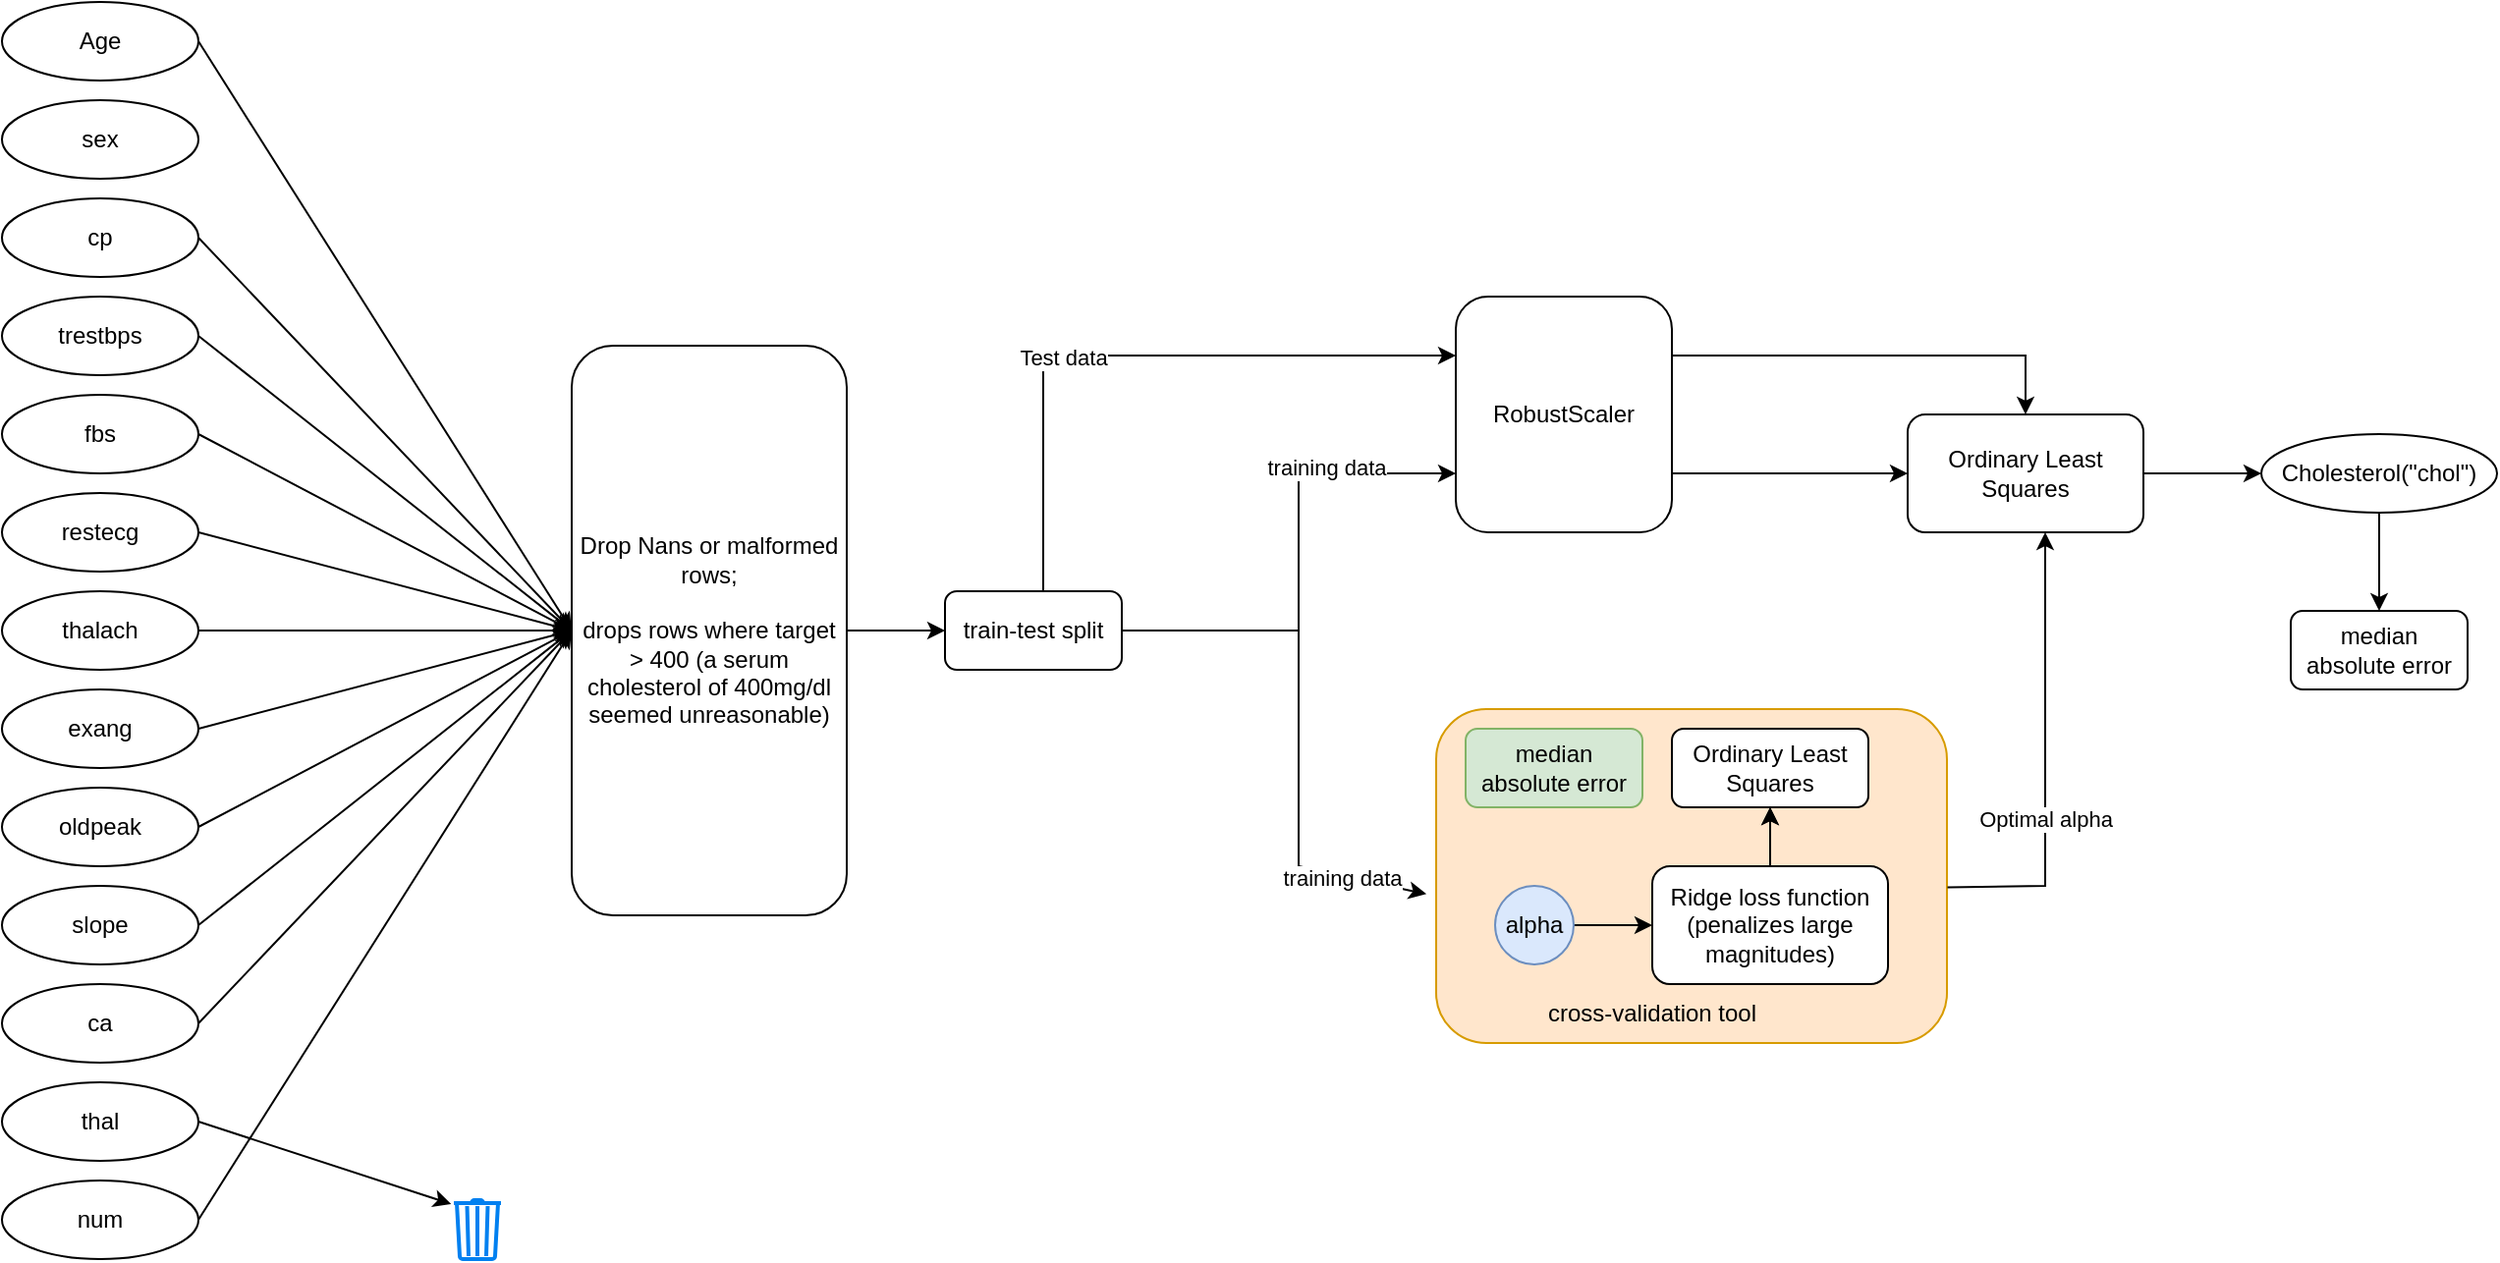 <mxfile version="21.7.5" type="github">
  <diagram name="Page-1" id="ad60aNhUzU28Lh_kHzEz">
    <mxGraphModel dx="1588" dy="864" grid="1" gridSize="10" guides="1" tooltips="1" connect="1" arrows="1" fold="1" page="1" pageScale="1" pageWidth="850" pageHeight="1100" math="0" shadow="0">
      <root>
        <mxCell id="0" />
        <mxCell id="1" parent="0" />
        <mxCell id="nITirE5ctKMhn2N52Sr5-65" value="" style="rounded=1;whiteSpace=wrap;html=1;fillColor=#ffe6cc;strokeColor=#d79b00;" vertex="1" parent="1">
          <mxGeometry x="750" y="410" width="260" height="170" as="geometry" />
        </mxCell>
        <mxCell id="nITirE5ctKMhn2N52Sr5-1" value="Age" style="ellipse;whiteSpace=wrap;html=1;" vertex="1" parent="1">
          <mxGeometry x="20" y="50" width="100" height="40" as="geometry" />
        </mxCell>
        <mxCell id="nITirE5ctKMhn2N52Sr5-4" value="sex" style="ellipse;whiteSpace=wrap;html=1;" vertex="1" parent="1">
          <mxGeometry x="20" y="100" width="100" height="40" as="geometry" />
        </mxCell>
        <mxCell id="nITirE5ctKMhn2N52Sr5-5" value="cp" style="ellipse;whiteSpace=wrap;html=1;" vertex="1" parent="1">
          <mxGeometry x="20" y="150" width="100" height="40" as="geometry" />
        </mxCell>
        <mxCell id="nITirE5ctKMhn2N52Sr5-6" value="trestbps" style="ellipse;whiteSpace=wrap;html=1;" vertex="1" parent="1">
          <mxGeometry x="20" y="200" width="100" height="40" as="geometry" />
        </mxCell>
        <mxCell id="nITirE5ctKMhn2N52Sr5-7" value="fbs" style="ellipse;whiteSpace=wrap;html=1;" vertex="1" parent="1">
          <mxGeometry x="20" y="250" width="100" height="40" as="geometry" />
        </mxCell>
        <mxCell id="nITirE5ctKMhn2N52Sr5-8" value="restecg" style="ellipse;whiteSpace=wrap;html=1;" vertex="1" parent="1">
          <mxGeometry x="20" y="300" width="100" height="40" as="geometry" />
        </mxCell>
        <mxCell id="nITirE5ctKMhn2N52Sr5-9" value="thalach" style="ellipse;whiteSpace=wrap;html=1;" vertex="1" parent="1">
          <mxGeometry x="20" y="350" width="100" height="40" as="geometry" />
        </mxCell>
        <mxCell id="nITirE5ctKMhn2N52Sr5-10" value="exang" style="ellipse;whiteSpace=wrap;html=1;" vertex="1" parent="1">
          <mxGeometry x="20" y="400" width="100" height="40" as="geometry" />
        </mxCell>
        <mxCell id="nITirE5ctKMhn2N52Sr5-11" value="oldpeak" style="ellipse;whiteSpace=wrap;html=1;" vertex="1" parent="1">
          <mxGeometry x="20" y="450" width="100" height="40" as="geometry" />
        </mxCell>
        <mxCell id="nITirE5ctKMhn2N52Sr5-12" value="slope" style="ellipse;whiteSpace=wrap;html=1;" vertex="1" parent="1">
          <mxGeometry x="20" y="500" width="100" height="40" as="geometry" />
        </mxCell>
        <mxCell id="nITirE5ctKMhn2N52Sr5-13" value="ca" style="ellipse;whiteSpace=wrap;html=1;" vertex="1" parent="1">
          <mxGeometry x="20" y="550" width="100" height="40" as="geometry" />
        </mxCell>
        <mxCell id="nITirE5ctKMhn2N52Sr5-14" value="thal" style="ellipse;whiteSpace=wrap;html=1;" vertex="1" parent="1">
          <mxGeometry x="20" y="600" width="100" height="40" as="geometry" />
        </mxCell>
        <mxCell id="nITirE5ctKMhn2N52Sr5-15" value="num" style="ellipse;whiteSpace=wrap;html=1;" vertex="1" parent="1">
          <mxGeometry x="20" y="650" width="100" height="40" as="geometry" />
        </mxCell>
        <mxCell id="nITirE5ctKMhn2N52Sr5-16" value="" style="html=1;verticalLabelPosition=bottom;align=center;labelBackgroundColor=#ffffff;verticalAlign=top;strokeWidth=2;strokeColor=#0080F0;shadow=0;dashed=0;shape=mxgraph.ios7.icons.trashcan;" vertex="1" parent="1">
          <mxGeometry x="250" y="660" width="24" height="30" as="geometry" />
        </mxCell>
        <mxCell id="nITirE5ctKMhn2N52Sr5-18" value="" style="endArrow=classic;html=1;rounded=0;entryX=-0.056;entryY=0.067;entryDx=0;entryDy=0;entryPerimeter=0;" edge="1" parent="1" target="nITirE5ctKMhn2N52Sr5-16">
          <mxGeometry width="50" height="50" relative="1" as="geometry">
            <mxPoint x="120" y="620" as="sourcePoint" />
            <mxPoint x="170" y="570" as="targetPoint" />
          </mxGeometry>
        </mxCell>
        <mxCell id="nITirE5ctKMhn2N52Sr5-20" value="Drop Nans or malformed rows;&lt;br&gt;&lt;br&gt;drops rows where target &amp;gt; 400 (a serum cholesterol of 400mg/dl seemed unreasonable)" style="rounded=1;whiteSpace=wrap;html=1;" vertex="1" parent="1">
          <mxGeometry x="310" y="225" width="140" height="290" as="geometry" />
        </mxCell>
        <mxCell id="nITirE5ctKMhn2N52Sr5-21" value="" style="endArrow=classic;html=1;rounded=0;entryX=0;entryY=0.5;entryDx=0;entryDy=0;" edge="1" parent="1" target="nITirE5ctKMhn2N52Sr5-20">
          <mxGeometry width="50" height="50" relative="1" as="geometry">
            <mxPoint x="120" y="70" as="sourcePoint" />
            <mxPoint x="170" y="20" as="targetPoint" />
          </mxGeometry>
        </mxCell>
        <mxCell id="nITirE5ctKMhn2N52Sr5-22" value="" style="endArrow=classic;html=1;rounded=0;entryX=0;entryY=0.5;entryDx=0;entryDy=0;" edge="1" parent="1" target="nITirE5ctKMhn2N52Sr5-20">
          <mxGeometry width="50" height="50" relative="1" as="geometry">
            <mxPoint x="120" y="170" as="sourcePoint" />
            <mxPoint x="170" y="120" as="targetPoint" />
          </mxGeometry>
        </mxCell>
        <mxCell id="nITirE5ctKMhn2N52Sr5-23" value="" style="endArrow=classic;html=1;rounded=0;entryX=0;entryY=0.5;entryDx=0;entryDy=0;" edge="1" parent="1" target="nITirE5ctKMhn2N52Sr5-20">
          <mxGeometry width="50" height="50" relative="1" as="geometry">
            <mxPoint x="120" y="270" as="sourcePoint" />
            <mxPoint x="170" y="220" as="targetPoint" />
          </mxGeometry>
        </mxCell>
        <mxCell id="nITirE5ctKMhn2N52Sr5-24" value="" style="endArrow=classic;html=1;rounded=0;entryX=0;entryY=0.5;entryDx=0;entryDy=0;" edge="1" parent="1" target="nITirE5ctKMhn2N52Sr5-20">
          <mxGeometry width="50" height="50" relative="1" as="geometry">
            <mxPoint x="120" y="220" as="sourcePoint" />
            <mxPoint x="170" y="170" as="targetPoint" />
          </mxGeometry>
        </mxCell>
        <mxCell id="nITirE5ctKMhn2N52Sr5-25" value="" style="endArrow=classic;html=1;rounded=0;entryX=0;entryY=0.5;entryDx=0;entryDy=0;" edge="1" parent="1" target="nITirE5ctKMhn2N52Sr5-20">
          <mxGeometry width="50" height="50" relative="1" as="geometry">
            <mxPoint x="120" y="320" as="sourcePoint" />
            <mxPoint x="170" y="270" as="targetPoint" />
          </mxGeometry>
        </mxCell>
        <mxCell id="nITirE5ctKMhn2N52Sr5-26" value="" style="endArrow=classic;html=1;rounded=0;entryX=0;entryY=0.5;entryDx=0;entryDy=0;" edge="1" parent="1" target="nITirE5ctKMhn2N52Sr5-20">
          <mxGeometry width="50" height="50" relative="1" as="geometry">
            <mxPoint x="120" y="370" as="sourcePoint" />
            <mxPoint x="170" y="320" as="targetPoint" />
          </mxGeometry>
        </mxCell>
        <mxCell id="nITirE5ctKMhn2N52Sr5-27" value="" style="endArrow=classic;html=1;rounded=0;entryX=0;entryY=0.5;entryDx=0;entryDy=0;" edge="1" parent="1" target="nITirE5ctKMhn2N52Sr5-20">
          <mxGeometry width="50" height="50" relative="1" as="geometry">
            <mxPoint x="120" y="420" as="sourcePoint" />
            <mxPoint x="170" y="370" as="targetPoint" />
          </mxGeometry>
        </mxCell>
        <mxCell id="nITirE5ctKMhn2N52Sr5-28" value="" style="endArrow=classic;html=1;rounded=0;entryX=0;entryY=0.5;entryDx=0;entryDy=0;" edge="1" parent="1" target="nITirE5ctKMhn2N52Sr5-20">
          <mxGeometry width="50" height="50" relative="1" as="geometry">
            <mxPoint x="120" y="470" as="sourcePoint" />
            <mxPoint x="170" y="420" as="targetPoint" />
          </mxGeometry>
        </mxCell>
        <mxCell id="nITirE5ctKMhn2N52Sr5-29" value="" style="endArrow=classic;html=1;rounded=0;entryX=0;entryY=0.5;entryDx=0;entryDy=0;" edge="1" parent="1" target="nITirE5ctKMhn2N52Sr5-20">
          <mxGeometry width="50" height="50" relative="1" as="geometry">
            <mxPoint x="120" y="520" as="sourcePoint" />
            <mxPoint x="170" y="470" as="targetPoint" />
          </mxGeometry>
        </mxCell>
        <mxCell id="nITirE5ctKMhn2N52Sr5-30" value="" style="endArrow=classic;html=1;rounded=0;entryX=0;entryY=0.5;entryDx=0;entryDy=0;" edge="1" parent="1" target="nITirE5ctKMhn2N52Sr5-20">
          <mxGeometry width="50" height="50" relative="1" as="geometry">
            <mxPoint x="120" y="570" as="sourcePoint" />
            <mxPoint x="170" y="520" as="targetPoint" />
          </mxGeometry>
        </mxCell>
        <mxCell id="nITirE5ctKMhn2N52Sr5-31" value="" style="endArrow=classic;html=1;rounded=0;entryX=0;entryY=0.5;entryDx=0;entryDy=0;" edge="1" parent="1" target="nITirE5ctKMhn2N52Sr5-20">
          <mxGeometry width="50" height="50" relative="1" as="geometry">
            <mxPoint x="120" y="670" as="sourcePoint" />
            <mxPoint x="170" y="620" as="targetPoint" />
          </mxGeometry>
        </mxCell>
        <mxCell id="nITirE5ctKMhn2N52Sr5-50" value="train-test split" style="rounded=1;whiteSpace=wrap;html=1;" vertex="1" parent="1">
          <mxGeometry x="500" y="350" width="90" height="40" as="geometry" />
        </mxCell>
        <mxCell id="nITirE5ctKMhn2N52Sr5-51" value="" style="endArrow=classic;html=1;rounded=0;entryX=0;entryY=0.5;entryDx=0;entryDy=0;" edge="1" parent="1" target="nITirE5ctKMhn2N52Sr5-50">
          <mxGeometry width="50" height="50" relative="1" as="geometry">
            <mxPoint x="450" y="370" as="sourcePoint" />
            <mxPoint x="500" y="320" as="targetPoint" />
          </mxGeometry>
        </mxCell>
        <mxCell id="nITirE5ctKMhn2N52Sr5-52" value="RobustScaler" style="rounded=1;whiteSpace=wrap;html=1;" vertex="1" parent="1">
          <mxGeometry x="760" y="200" width="110" height="120" as="geometry" />
        </mxCell>
        <mxCell id="nITirE5ctKMhn2N52Sr5-53" value="" style="endArrow=classic;html=1;rounded=0;entryX=0;entryY=0.25;entryDx=0;entryDy=0;" edge="1" parent="1" target="nITirE5ctKMhn2N52Sr5-52">
          <mxGeometry width="50" height="50" relative="1" as="geometry">
            <mxPoint x="550" y="350" as="sourcePoint" />
            <mxPoint x="600" y="300" as="targetPoint" />
            <Array as="points">
              <mxPoint x="550" y="230" />
            </Array>
          </mxGeometry>
        </mxCell>
        <mxCell id="nITirE5ctKMhn2N52Sr5-55" value="Test data" style="edgeLabel;html=1;align=center;verticalAlign=middle;resizable=0;points=[];" vertex="1" connectable="0" parent="nITirE5ctKMhn2N52Sr5-53">
          <mxGeometry x="-0.126" y="-1" relative="1" as="geometry">
            <mxPoint x="-14" as="offset" />
          </mxGeometry>
        </mxCell>
        <mxCell id="nITirE5ctKMhn2N52Sr5-54" value="" style="endArrow=classic;html=1;rounded=0;entryX=0;entryY=0.75;entryDx=0;entryDy=0;" edge="1" parent="1" target="nITirE5ctKMhn2N52Sr5-52">
          <mxGeometry width="50" height="50" relative="1" as="geometry">
            <mxPoint x="590" y="370" as="sourcePoint" />
            <mxPoint x="640" y="320" as="targetPoint" />
            <Array as="points">
              <mxPoint x="680" y="370" />
              <mxPoint x="680" y="290" />
            </Array>
          </mxGeometry>
        </mxCell>
        <mxCell id="nITirE5ctKMhn2N52Sr5-56" value="training data" style="edgeLabel;html=1;align=center;verticalAlign=middle;resizable=0;points=[];" vertex="1" connectable="0" parent="nITirE5ctKMhn2N52Sr5-54">
          <mxGeometry x="0.473" y="3" relative="1" as="geometry">
            <mxPoint as="offset" />
          </mxGeometry>
        </mxCell>
        <mxCell id="nITirE5ctKMhn2N52Sr5-57" value="" style="endArrow=classic;html=1;rounded=0;entryX=0.5;entryY=0;entryDx=0;entryDy=0;" edge="1" parent="1" target="nITirE5ctKMhn2N52Sr5-59">
          <mxGeometry width="50" height="50" relative="1" as="geometry">
            <mxPoint x="870" y="230" as="sourcePoint" />
            <mxPoint x="920" y="180" as="targetPoint" />
            <Array as="points">
              <mxPoint x="1050" y="230" />
            </Array>
          </mxGeometry>
        </mxCell>
        <mxCell id="nITirE5ctKMhn2N52Sr5-58" value="" style="endArrow=classic;html=1;rounded=0;" edge="1" parent="1" target="nITirE5ctKMhn2N52Sr5-59">
          <mxGeometry width="50" height="50" relative="1" as="geometry">
            <mxPoint x="870" y="290" as="sourcePoint" />
            <mxPoint x="920" y="240" as="targetPoint" />
          </mxGeometry>
        </mxCell>
        <mxCell id="nITirE5ctKMhn2N52Sr5-59" value="Ordinary Least Squares" style="rounded=1;whiteSpace=wrap;html=1;" vertex="1" parent="1">
          <mxGeometry x="990" y="260" width="120" height="60" as="geometry" />
        </mxCell>
        <mxCell id="nITirE5ctKMhn2N52Sr5-60" value="median absolute error" style="rounded=1;whiteSpace=wrap;html=1;fillColor=#d5e8d4;strokeColor=#82b366;" vertex="1" parent="1">
          <mxGeometry x="765" y="420" width="90" height="40" as="geometry" />
        </mxCell>
        <mxCell id="nITirE5ctKMhn2N52Sr5-62" value="Ordinary Least Squares" style="rounded=1;whiteSpace=wrap;html=1;" vertex="1" parent="1">
          <mxGeometry x="870" y="420" width="100" height="40" as="geometry" />
        </mxCell>
        <mxCell id="nITirE5ctKMhn2N52Sr5-70" value="" style="edgeStyle=orthogonalEdgeStyle;rounded=0;orthogonalLoop=1;jettySize=auto;html=1;" edge="1" parent="1" source="nITirE5ctKMhn2N52Sr5-63" target="nITirE5ctKMhn2N52Sr5-64">
          <mxGeometry relative="1" as="geometry" />
        </mxCell>
        <mxCell id="nITirE5ctKMhn2N52Sr5-63" value="alpha" style="ellipse;whiteSpace=wrap;html=1;aspect=fixed;fillColor=#dae8fc;strokeColor=#6c8ebf;" vertex="1" parent="1">
          <mxGeometry x="780" y="500" width="40" height="40" as="geometry" />
        </mxCell>
        <mxCell id="nITirE5ctKMhn2N52Sr5-69" value="" style="edgeStyle=orthogonalEdgeStyle;rounded=0;orthogonalLoop=1;jettySize=auto;html=1;" edge="1" parent="1" source="nITirE5ctKMhn2N52Sr5-64" target="nITirE5ctKMhn2N52Sr5-62">
          <mxGeometry relative="1" as="geometry" />
        </mxCell>
        <mxCell id="nITirE5ctKMhn2N52Sr5-64" value="Ridge loss function (penalizes large magnitudes)" style="rounded=1;whiteSpace=wrap;html=1;" vertex="1" parent="1">
          <mxGeometry x="860" y="490" width="120" height="60" as="geometry" />
        </mxCell>
        <mxCell id="nITirE5ctKMhn2N52Sr5-66" value="" style="endArrow=classic;html=1;rounded=0;entryX=-0.019;entryY=0.554;entryDx=0;entryDy=0;entryPerimeter=0;" edge="1" parent="1" target="nITirE5ctKMhn2N52Sr5-65">
          <mxGeometry width="50" height="50" relative="1" as="geometry">
            <mxPoint x="680" y="370" as="sourcePoint" />
            <mxPoint x="730" y="490" as="targetPoint" />
            <Array as="points">
              <mxPoint x="680" y="490" />
            </Array>
          </mxGeometry>
        </mxCell>
        <mxCell id="nITirE5ctKMhn2N52Sr5-74" value="training data" style="edgeLabel;html=1;align=center;verticalAlign=middle;resizable=0;points=[];" vertex="1" connectable="0" parent="nITirE5ctKMhn2N52Sr5-66">
          <mxGeometry x="0.53" y="-1" relative="1" as="geometry">
            <mxPoint as="offset" />
          </mxGeometry>
        </mxCell>
        <mxCell id="nITirE5ctKMhn2N52Sr5-68" value="" style="endArrow=classic;html=1;rounded=0;entryX=0.5;entryY=1;entryDx=0;entryDy=0;" edge="1" parent="1" target="nITirE5ctKMhn2N52Sr5-62">
          <mxGeometry width="50" height="50" relative="1" as="geometry">
            <mxPoint x="920" y="480" as="sourcePoint" />
            <mxPoint x="930" y="470" as="targetPoint" />
          </mxGeometry>
        </mxCell>
        <mxCell id="nITirE5ctKMhn2N52Sr5-73" value="" style="endArrow=classic;html=1;rounded=0;entryX=0.5;entryY=1;entryDx=0;entryDy=0;exitX=1.001;exitY=0.534;exitDx=0;exitDy=0;exitPerimeter=0;" edge="1" parent="1" source="nITirE5ctKMhn2N52Sr5-65">
          <mxGeometry width="50" height="50" relative="1" as="geometry">
            <mxPoint x="1020" y="490" as="sourcePoint" />
            <mxPoint x="1060" y="320" as="targetPoint" />
            <Array as="points">
              <mxPoint x="1060" y="500" />
            </Array>
          </mxGeometry>
        </mxCell>
        <mxCell id="nITirE5ctKMhn2N52Sr5-77" value="Optimal alpha" style="edgeLabel;html=1;align=center;verticalAlign=middle;resizable=0;points=[];" vertex="1" connectable="0" parent="nITirE5ctKMhn2N52Sr5-73">
          <mxGeometry x="-0.271" relative="1" as="geometry">
            <mxPoint as="offset" />
          </mxGeometry>
        </mxCell>
        <mxCell id="nITirE5ctKMhn2N52Sr5-76" value="cross-validation tool" style="text;html=1;strokeColor=none;fillColor=none;align=center;verticalAlign=middle;whiteSpace=wrap;rounded=0;" vertex="1" parent="1">
          <mxGeometry x="800" y="550" width="120" height="30" as="geometry" />
        </mxCell>
        <mxCell id="nITirE5ctKMhn2N52Sr5-78" value="Cholesterol(&quot;chol&quot;)" style="ellipse;whiteSpace=wrap;html=1;" vertex="1" parent="1">
          <mxGeometry x="1170" y="270" width="120" height="40" as="geometry" />
        </mxCell>
        <mxCell id="nITirE5ctKMhn2N52Sr5-79" value="" style="endArrow=classic;html=1;rounded=0;entryX=0;entryY=0.5;entryDx=0;entryDy=0;exitX=1;exitY=0.5;exitDx=0;exitDy=0;" edge="1" parent="1" source="nITirE5ctKMhn2N52Sr5-59" target="nITirE5ctKMhn2N52Sr5-78">
          <mxGeometry width="50" height="50" relative="1" as="geometry">
            <mxPoint x="1110" y="295" as="sourcePoint" />
            <mxPoint x="1160" y="245" as="targetPoint" />
          </mxGeometry>
        </mxCell>
        <mxCell id="nITirE5ctKMhn2N52Sr5-80" value="median absolute error" style="rounded=1;whiteSpace=wrap;html=1;" vertex="1" parent="1">
          <mxGeometry x="1185" y="360" width="90" height="40" as="geometry" />
        </mxCell>
        <mxCell id="nITirE5ctKMhn2N52Sr5-81" value="" style="endArrow=classic;html=1;rounded=0;entryX=0.5;entryY=0;entryDx=0;entryDy=0;exitX=0.5;exitY=1;exitDx=0;exitDy=0;" edge="1" parent="1" source="nITirE5ctKMhn2N52Sr5-78" target="nITirE5ctKMhn2N52Sr5-80">
          <mxGeometry width="50" height="50" relative="1" as="geometry">
            <mxPoint x="1170" y="360" as="sourcePoint" />
            <mxPoint x="1220" y="310" as="targetPoint" />
          </mxGeometry>
        </mxCell>
      </root>
    </mxGraphModel>
  </diagram>
</mxfile>
